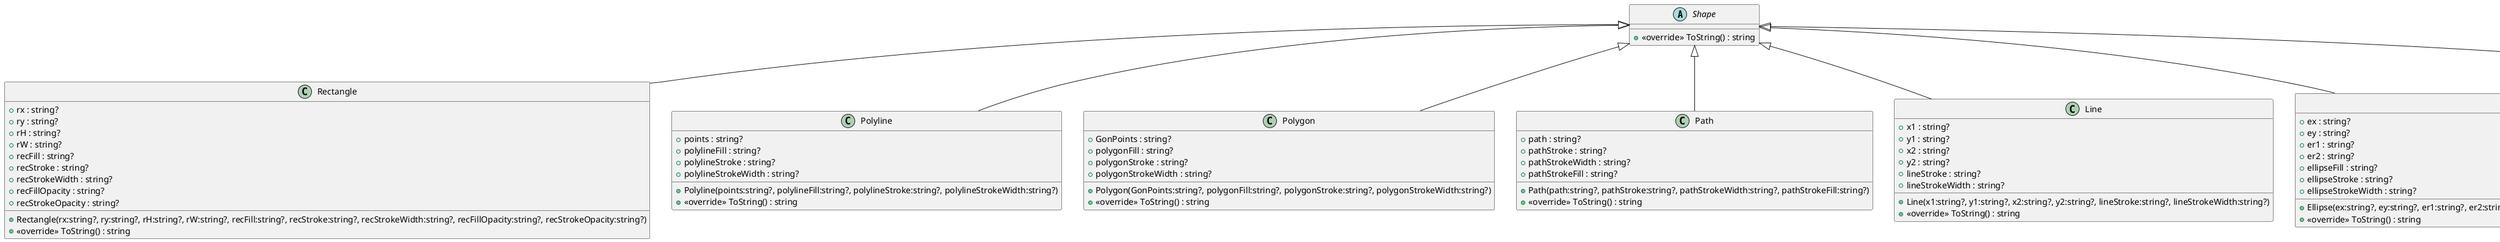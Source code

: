 @startuml
abstract class Shape {
    + <<override>> ToString() : string
}
class Rectangle {
    + rx : string?
    + ry : string?
    + rH : string?
    + rW : string?
    + recFill : string?
    + recStroke : string?
    + recStrokeWidth : string?
    + recFillOpacity : string?
    + recStrokeOpacity : string?
    + Rectangle(rx:string?, ry:string?, rH:string?, rW:string?, recFill:string?, recStroke:string?, recStrokeWidth:string?, recFillOpacity:string?, recStrokeOpacity:string?)
    + <<override>> ToString() : string
}
class Polyline {
    + points : string?
    + polylineFill : string?
    + polylineStroke : string?
    + polylineStrokeWidth : string?
    + Polyline(points:string?, polylineFill:string?, polylineStroke:string?, polylineStrokeWidth:string?)
    + <<override>> ToString() : string
}
class Polygon {
    + GonPoints : string?
    + polygonFill : string?
    + polygonStroke : string?
    + polygonStrokeWidth : string?
    + Polygon(GonPoints:string?, polygonFill:string?, polygonStroke:string?, polygonStrokeWidth:string?)
    + <<override>> ToString() : string
}
class Path {
    + path : string?
    + pathStroke : string?
    + pathStrokeWidth : string?
    + pathStrokeFill : string?
    + Path(path:string?, pathStroke:string?, pathStrokeWidth:string?, pathStrokeFill:string?)
    + <<override>> ToString() : string
}
class Line {
    + x1 : string?
    + y1 : string?
    + x2 : string?
    + y2 : string?
    + lineStroke : string?
    + lineStrokeWidth : string?
    + Line(x1:string?, y1:string?, x2:string?, y2:string?, lineStroke:string?, lineStrokeWidth:string?)
    + <<override>> ToString() : string
}
class Ellipse {
    + ex : string?
    + ey : string?
    + er1 : string?
    + er2 : string?
    + ellipseFill : string?
    + ellipseStroke : string?
    + ellipseStrokeWidth : string?
    + Ellipse(ex:string?, ey:string?, er1:string?, er2:string?, ellipseFill:string?, ellipseStroke:string?, ellipseStrokeWidth:string?)
    + <<override>> ToString() : string
}
class Circle {
    + cr : string?
    + cx : string?
    + cy : string?
    + circleStroke : string?
    + circleStrokeWidth : string?
    + circleFill : string?
    + Circle(cr:string?, cx:string?, cy:string?, circleStroke:string?, circleStrokeWidth:string?, circleFill:string?)
    + <<override>> ToString() : string
}
Shape <|-- Rectangle
Shape <|-- Polyline
Shape <|-- Polygon
Shape <|-- Path
Shape <|-- Line
Shape <|-- Ellipse
Shape <|-- Circle
@enduml
